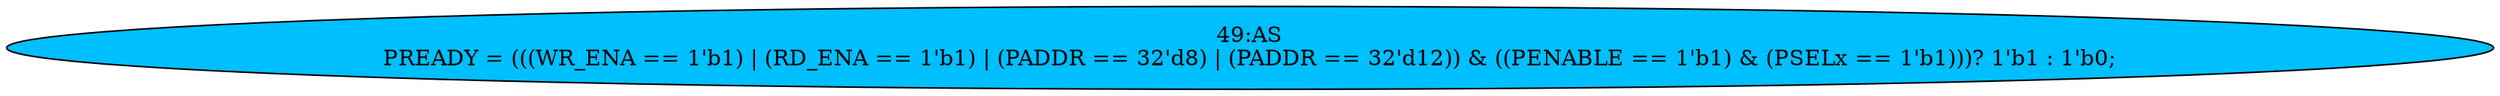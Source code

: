 strict digraph "" {
	node [label="\N"];
	"49:AS"	 [ast="<pyverilog.vparser.ast.Assign object at 0x7fe42cf9e310>",
		def_var="['PREADY']",
		fillcolor=deepskyblue,
		label="49:AS
PREADY = (((WR_ENA == 1'b1) | (RD_ENA == 1'b1) | (PADDR == 32'd8) | (PADDR == 32'd12)) & ((PENABLE == 1'b1) & (PSELx == 1'\
b1)))? 1'b1 : 1'b0;",
		statements="[]",
		style=filled,
		typ=Assign,
		use_var="['WR_ENA', 'RD_ENA', 'PADDR', 'PADDR', 'PENABLE', 'PSELx']"];
}

